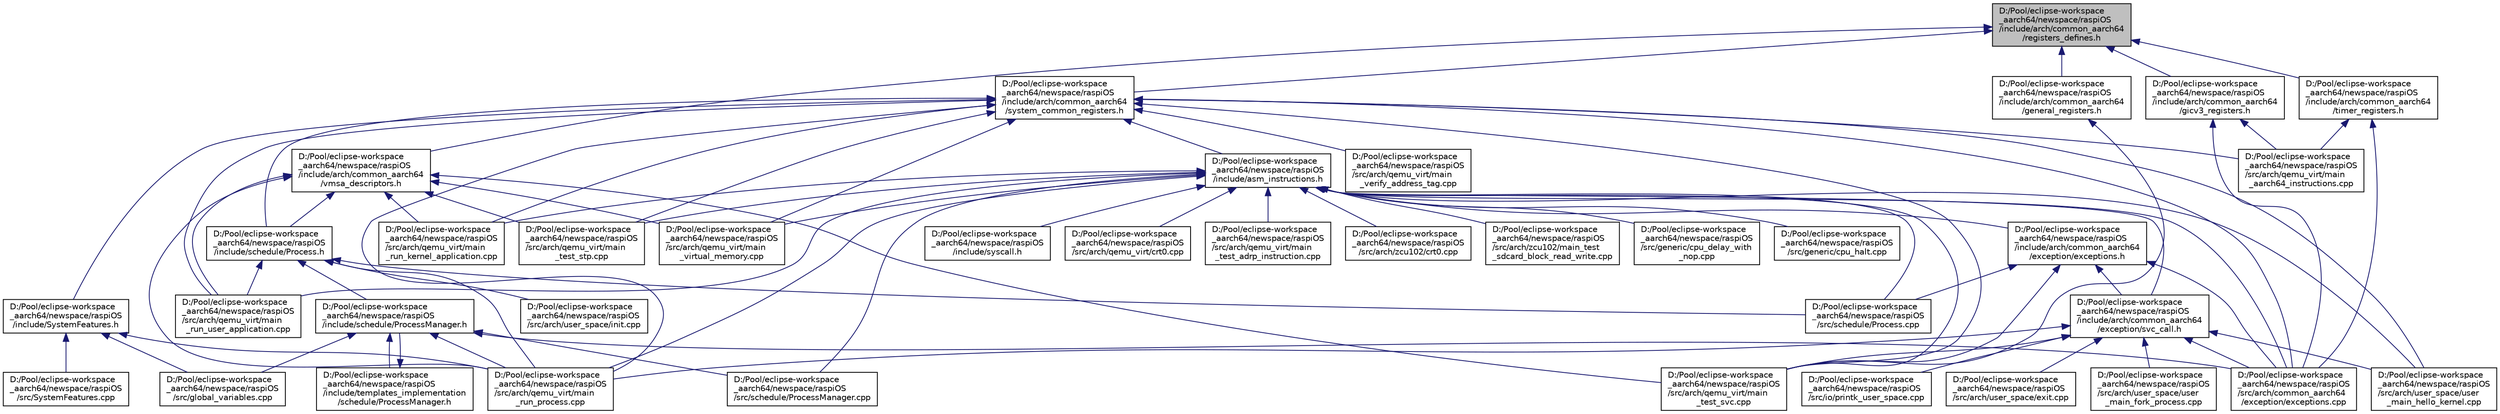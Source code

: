 digraph "D:/Pool/eclipse-workspace_aarch64/newspace/raspiOS/include/arch/common_aarch64/registers_defines.h"
{
  edge [fontname="Helvetica",fontsize="10",labelfontname="Helvetica",labelfontsize="10"];
  node [fontname="Helvetica",fontsize="10",shape=record];
  Node151 [label="D:/Pool/eclipse-workspace\l_aarch64/newspace/raspiOS\l/include/arch/common_aarch64\l/registers_defines.h",height=0.2,width=0.4,color="black", fillcolor="grey75", style="filled", fontcolor="black"];
  Node151 -> Node152 [dir="back",color="midnightblue",fontsize="10",style="solid",fontname="Helvetica"];
  Node152 [label="D:/Pool/eclipse-workspace\l_aarch64/newspace/raspiOS\l/include/arch/common_aarch64\l/system_common_registers.h",height=0.2,width=0.4,color="black", fillcolor="white", style="filled",URL="$d4/d1f/system__common__registers_8h.html"];
  Node152 -> Node153 [dir="back",color="midnightblue",fontsize="10",style="solid",fontname="Helvetica"];
  Node153 [label="D:/Pool/eclipse-workspace\l_aarch64/newspace/raspiOS\l/include/asm_instructions.h",height=0.2,width=0.4,color="black", fillcolor="white", style="filled",URL="$d8/d2f/asm__instructions_8h.html"];
  Node153 -> Node154 [dir="back",color="midnightblue",fontsize="10",style="solid",fontname="Helvetica"];
  Node154 [label="D:/Pool/eclipse-workspace\l_aarch64/newspace/raspiOS\l/include/arch/common_aarch64\l/exception/exceptions.h",height=0.2,width=0.4,color="black", fillcolor="white", style="filled",URL="$d4/d03/exceptions_8h.html"];
  Node154 -> Node155 [dir="back",color="midnightblue",fontsize="10",style="solid",fontname="Helvetica"];
  Node155 [label="D:/Pool/eclipse-workspace\l_aarch64/newspace/raspiOS\l/include/arch/common_aarch64\l/exception/svc_call.h",height=0.2,width=0.4,color="black", fillcolor="white", style="filled",URL="$dc/d45/svc__call_8h.html"];
  Node155 -> Node156 [dir="back",color="midnightblue",fontsize="10",style="solid",fontname="Helvetica"];
  Node156 [label="D:/Pool/eclipse-workspace\l_aarch64/newspace/raspiOS\l/src/arch/common_aarch64\l/exception/exceptions.cpp",height=0.2,width=0.4,color="black", fillcolor="white", style="filled",URL="$dd/d12/exceptions_8cpp.html"];
  Node155 -> Node157 [dir="back",color="midnightblue",fontsize="10",style="solid",fontname="Helvetica"];
  Node157 [label="D:/Pool/eclipse-workspace\l_aarch64/newspace/raspiOS\l/src/arch/qemu_virt/main\l_run_process.cpp",height=0.2,width=0.4,color="black", fillcolor="white", style="filled",URL="$d9/d35/main__run__process_8cpp.html"];
  Node155 -> Node158 [dir="back",color="midnightblue",fontsize="10",style="solid",fontname="Helvetica"];
  Node158 [label="D:/Pool/eclipse-workspace\l_aarch64/newspace/raspiOS\l/src/arch/qemu_virt/main\l_test_svc.cpp",height=0.2,width=0.4,color="black", fillcolor="white", style="filled",URL="$da/d8e/main__test__svc_8cpp.html"];
  Node155 -> Node159 [dir="back",color="midnightblue",fontsize="10",style="solid",fontname="Helvetica"];
  Node159 [label="D:/Pool/eclipse-workspace\l_aarch64/newspace/raspiOS\l/src/arch/user_space/exit.cpp",height=0.2,width=0.4,color="black", fillcolor="white", style="filled",URL="$d8/d96/exit_8cpp.html"];
  Node155 -> Node160 [dir="back",color="midnightblue",fontsize="10",style="solid",fontname="Helvetica"];
  Node160 [label="D:/Pool/eclipse-workspace\l_aarch64/newspace/raspiOS\l/src/arch/user_space/user\l_main_fork_process.cpp",height=0.2,width=0.4,color="black", fillcolor="white", style="filled",URL="$d0/ddd/user__main__fork__process_8cpp.html"];
  Node155 -> Node161 [dir="back",color="midnightblue",fontsize="10",style="solid",fontname="Helvetica"];
  Node161 [label="D:/Pool/eclipse-workspace\l_aarch64/newspace/raspiOS\l/src/arch/user_space/user\l_main_hello_kernel.cpp",height=0.2,width=0.4,color="black", fillcolor="white", style="filled",URL="$db/db2/user__main__hello__kernel_8cpp.html"];
  Node155 -> Node162 [dir="back",color="midnightblue",fontsize="10",style="solid",fontname="Helvetica"];
  Node162 [label="D:/Pool/eclipse-workspace\l_aarch64/newspace/raspiOS\l/src/io/printk_user_space.cpp",height=0.2,width=0.4,color="black", fillcolor="white", style="filled",URL="$d3/df4/printk__user__space_8cpp.html"];
  Node154 -> Node156 [dir="back",color="midnightblue",fontsize="10",style="solid",fontname="Helvetica"];
  Node154 -> Node158 [dir="back",color="midnightblue",fontsize="10",style="solid",fontname="Helvetica"];
  Node154 -> Node163 [dir="back",color="midnightblue",fontsize="10",style="solid",fontname="Helvetica"];
  Node163 [label="D:/Pool/eclipse-workspace\l_aarch64/newspace/raspiOS\l/src/schedule/Process.cpp",height=0.2,width=0.4,color="black", fillcolor="white", style="filled",URL="$dd/d2b/_process_8cpp.html"];
  Node153 -> Node155 [dir="back",color="midnightblue",fontsize="10",style="solid",fontname="Helvetica"];
  Node153 -> Node164 [dir="back",color="midnightblue",fontsize="10",style="solid",fontname="Helvetica"];
  Node164 [label="D:/Pool/eclipse-workspace\l_aarch64/newspace/raspiOS\l/include/syscall.h",height=0.2,width=0.4,color="black", fillcolor="white", style="filled",URL="$de/ddf/syscall_8h.html"];
  Node153 -> Node156 [dir="back",color="midnightblue",fontsize="10",style="solid",fontname="Helvetica"];
  Node153 -> Node165 [dir="back",color="midnightblue",fontsize="10",style="solid",fontname="Helvetica"];
  Node165 [label="D:/Pool/eclipse-workspace\l_aarch64/newspace/raspiOS\l/src/arch/qemu_virt/crt0.cpp",height=0.2,width=0.4,color="black", fillcolor="white", style="filled",URL="$d9/dfe/qemu__virt_2crt0_8cpp.html"];
  Node153 -> Node166 [dir="back",color="midnightblue",fontsize="10",style="solid",fontname="Helvetica"];
  Node166 [label="D:/Pool/eclipse-workspace\l_aarch64/newspace/raspiOS\l/src/arch/qemu_virt/main\l_run_kernel_application.cpp",height=0.2,width=0.4,color="black", fillcolor="white", style="filled",URL="$d6/d3e/main__run__kernel__application_8cpp.html"];
  Node153 -> Node157 [dir="back",color="midnightblue",fontsize="10",style="solid",fontname="Helvetica"];
  Node153 -> Node167 [dir="back",color="midnightblue",fontsize="10",style="solid",fontname="Helvetica"];
  Node167 [label="D:/Pool/eclipse-workspace\l_aarch64/newspace/raspiOS\l/src/arch/qemu_virt/main\l_run_user_application.cpp",height=0.2,width=0.4,color="black", fillcolor="white", style="filled",URL="$d3/d50/main__run__user__application_8cpp.html"];
  Node153 -> Node168 [dir="back",color="midnightblue",fontsize="10",style="solid",fontname="Helvetica"];
  Node168 [label="D:/Pool/eclipse-workspace\l_aarch64/newspace/raspiOS\l/src/arch/qemu_virt/main\l_test_adrp_instruction.cpp",height=0.2,width=0.4,color="black", fillcolor="white", style="filled",URL="$d8/d64/main__test__adrp__instruction_8cpp.html"];
  Node153 -> Node169 [dir="back",color="midnightblue",fontsize="10",style="solid",fontname="Helvetica"];
  Node169 [label="D:/Pool/eclipse-workspace\l_aarch64/newspace/raspiOS\l/src/arch/qemu_virt/main\l_test_stp.cpp",height=0.2,width=0.4,color="black", fillcolor="white", style="filled",URL="$d9/dca/main__test__stp_8cpp.html"];
  Node153 -> Node158 [dir="back",color="midnightblue",fontsize="10",style="solid",fontname="Helvetica"];
  Node153 -> Node170 [dir="back",color="midnightblue",fontsize="10",style="solid",fontname="Helvetica"];
  Node170 [label="D:/Pool/eclipse-workspace\l_aarch64/newspace/raspiOS\l/src/arch/qemu_virt/main\l_virtual_memory.cpp",height=0.2,width=0.4,color="black", fillcolor="white", style="filled",URL="$d5/d69/main__virtual__memory_8cpp.html"];
  Node153 -> Node161 [dir="back",color="midnightblue",fontsize="10",style="solid",fontname="Helvetica"];
  Node153 -> Node171 [dir="back",color="midnightblue",fontsize="10",style="solid",fontname="Helvetica"];
  Node171 [label="D:/Pool/eclipse-workspace\l_aarch64/newspace/raspiOS\l/src/arch/zcu102/crt0.cpp",height=0.2,width=0.4,color="black", fillcolor="white", style="filled",URL="$d4/d12/zcu102_2crt0_8cpp.html"];
  Node153 -> Node172 [dir="back",color="midnightblue",fontsize="10",style="solid",fontname="Helvetica"];
  Node172 [label="D:/Pool/eclipse-workspace\l_aarch64/newspace/raspiOS\l/src/arch/zcu102/main_test\l_sdcard_block_read_write.cpp",height=0.2,width=0.4,color="black", fillcolor="white", style="filled",URL="$db/d43/main__test__sdcard__block__read__write_8cpp.html"];
  Node153 -> Node173 [dir="back",color="midnightblue",fontsize="10",style="solid",fontname="Helvetica"];
  Node173 [label="D:/Pool/eclipse-workspace\l_aarch64/newspace/raspiOS\l/src/generic/cpu_delay_with\l_nop.cpp",height=0.2,width=0.4,color="black", fillcolor="white", style="filled",URL="$d4/d7b/cpu__delay__with__nop_8cpp.html"];
  Node153 -> Node174 [dir="back",color="midnightblue",fontsize="10",style="solid",fontname="Helvetica"];
  Node174 [label="D:/Pool/eclipse-workspace\l_aarch64/newspace/raspiOS\l/src/generic/cpu_halt.cpp",height=0.2,width=0.4,color="black", fillcolor="white", style="filled",URL="$d4/d02/cpu__halt_8cpp.html"];
  Node153 -> Node163 [dir="back",color="midnightblue",fontsize="10",style="solid",fontname="Helvetica"];
  Node153 -> Node175 [dir="back",color="midnightblue",fontsize="10",style="solid",fontname="Helvetica"];
  Node175 [label="D:/Pool/eclipse-workspace\l_aarch64/newspace/raspiOS\l/src/schedule/ProcessManager.cpp",height=0.2,width=0.4,color="black", fillcolor="white", style="filled",URL="$d8/d3c/_process_manager_8cpp.html"];
  Node152 -> Node176 [dir="back",color="midnightblue",fontsize="10",style="solid",fontname="Helvetica"];
  Node176 [label="D:/Pool/eclipse-workspace\l_aarch64/newspace/raspiOS\l/include/schedule/Process.h",height=0.2,width=0.4,color="black", fillcolor="white", style="filled",URL="$dd/d77/_process_8h.html"];
  Node176 -> Node177 [dir="back",color="midnightblue",fontsize="10",style="solid",fontname="Helvetica"];
  Node177 [label="D:/Pool/eclipse-workspace\l_aarch64/newspace/raspiOS\l/include/schedule/ProcessManager.h",height=0.2,width=0.4,color="black", fillcolor="white", style="filled",URL="$dc/dd6/schedule_2_process_manager_8h.html"];
  Node177 -> Node178 [dir="back",color="midnightblue",fontsize="10",style="solid",fontname="Helvetica"];
  Node178 [label="D:/Pool/eclipse-workspace\l_aarch64/newspace/raspiOS\l/include/templates_implementation\l/schedule/ProcessManager.h",height=0.2,width=0.4,color="black", fillcolor="white", style="filled",URL="$d7/dff/templates__implementation_2schedule_2_process_manager_8h.html"];
  Node178 -> Node177 [dir="back",color="midnightblue",fontsize="10",style="solid",fontname="Helvetica"];
  Node177 -> Node156 [dir="back",color="midnightblue",fontsize="10",style="solid",fontname="Helvetica"];
  Node177 -> Node157 [dir="back",color="midnightblue",fontsize="10",style="solid",fontname="Helvetica"];
  Node177 -> Node179 [dir="back",color="midnightblue",fontsize="10",style="solid",fontname="Helvetica"];
  Node179 [label="D:/Pool/eclipse-workspace\l_aarch64/newspace/raspiOS\l/src/global_variables.cpp",height=0.2,width=0.4,color="black", fillcolor="white", style="filled",URL="$d9/d90/global__variables_8cpp.html"];
  Node177 -> Node175 [dir="back",color="midnightblue",fontsize="10",style="solid",fontname="Helvetica"];
  Node176 -> Node157 [dir="back",color="midnightblue",fontsize="10",style="solid",fontname="Helvetica"];
  Node176 -> Node167 [dir="back",color="midnightblue",fontsize="10",style="solid",fontname="Helvetica"];
  Node176 -> Node180 [dir="back",color="midnightblue",fontsize="10",style="solid",fontname="Helvetica"];
  Node180 [label="D:/Pool/eclipse-workspace\l_aarch64/newspace/raspiOS\l/src/arch/user_space/init.cpp",height=0.2,width=0.4,color="black", fillcolor="white", style="filled",URL="$d0/dc9/init_8cpp.html"];
  Node176 -> Node163 [dir="back",color="midnightblue",fontsize="10",style="solid",fontname="Helvetica"];
  Node152 -> Node181 [dir="back",color="midnightblue",fontsize="10",style="solid",fontname="Helvetica"];
  Node181 [label="D:/Pool/eclipse-workspace\l_aarch64/newspace/raspiOS\l/include/SystemFeatures.h",height=0.2,width=0.4,color="black", fillcolor="white", style="filled",URL="$dc/d74/_system_features_8h.html"];
  Node181 -> Node157 [dir="back",color="midnightblue",fontsize="10",style="solid",fontname="Helvetica"];
  Node181 -> Node179 [dir="back",color="midnightblue",fontsize="10",style="solid",fontname="Helvetica"];
  Node181 -> Node182 [dir="back",color="midnightblue",fontsize="10",style="solid",fontname="Helvetica"];
  Node182 [label="D:/Pool/eclipse-workspace\l_aarch64/newspace/raspiOS\l/src/SystemFeatures.cpp",height=0.2,width=0.4,color="black", fillcolor="white", style="filled",URL="$d5/d8d/_system_features_8cpp.html"];
  Node152 -> Node156 [dir="back",color="midnightblue",fontsize="10",style="solid",fontname="Helvetica"];
  Node152 -> Node183 [dir="back",color="midnightblue",fontsize="10",style="solid",fontname="Helvetica"];
  Node183 [label="D:/Pool/eclipse-workspace\l_aarch64/newspace/raspiOS\l/src/arch/qemu_virt/main\l_aarch64_instructions.cpp",height=0.2,width=0.4,color="black", fillcolor="white", style="filled",URL="$d3/d1d/main__aarch64__instructions_8cpp.html"];
  Node152 -> Node166 [dir="back",color="midnightblue",fontsize="10",style="solid",fontname="Helvetica"];
  Node152 -> Node157 [dir="back",color="midnightblue",fontsize="10",style="solid",fontname="Helvetica"];
  Node152 -> Node167 [dir="back",color="midnightblue",fontsize="10",style="solid",fontname="Helvetica"];
  Node152 -> Node169 [dir="back",color="midnightblue",fontsize="10",style="solid",fontname="Helvetica"];
  Node152 -> Node158 [dir="back",color="midnightblue",fontsize="10",style="solid",fontname="Helvetica"];
  Node152 -> Node184 [dir="back",color="midnightblue",fontsize="10",style="solid",fontname="Helvetica"];
  Node184 [label="D:/Pool/eclipse-workspace\l_aarch64/newspace/raspiOS\l/src/arch/qemu_virt/main\l_verify_address_tag.cpp",height=0.2,width=0.4,color="black", fillcolor="white", style="filled",URL="$d8/d26/main__verify__address__tag_8cpp.html"];
  Node152 -> Node170 [dir="back",color="midnightblue",fontsize="10",style="solid",fontname="Helvetica"];
  Node152 -> Node161 [dir="back",color="midnightblue",fontsize="10",style="solid",fontname="Helvetica"];
  Node151 -> Node185 [dir="back",color="midnightblue",fontsize="10",style="solid",fontname="Helvetica"];
  Node185 [label="D:/Pool/eclipse-workspace\l_aarch64/newspace/raspiOS\l/include/arch/common_aarch64\l/general_registers.h",height=0.2,width=0.4,color="black", fillcolor="white", style="filled",URL="$d1/de4/general__registers_8h.html"];
  Node185 -> Node158 [dir="back",color="midnightblue",fontsize="10",style="solid",fontname="Helvetica"];
  Node151 -> Node186 [dir="back",color="midnightblue",fontsize="10",style="solid",fontname="Helvetica"];
  Node186 [label="D:/Pool/eclipse-workspace\l_aarch64/newspace/raspiOS\l/include/arch/common_aarch64\l/gicv3_registers.h",height=0.2,width=0.4,color="black", fillcolor="white", style="filled",URL="$d7/dc3/gicv3__registers_8h.html"];
  Node186 -> Node156 [dir="back",color="midnightblue",fontsize="10",style="solid",fontname="Helvetica"];
  Node186 -> Node183 [dir="back",color="midnightblue",fontsize="10",style="solid",fontname="Helvetica"];
  Node151 -> Node187 [dir="back",color="midnightblue",fontsize="10",style="solid",fontname="Helvetica"];
  Node187 [label="D:/Pool/eclipse-workspace\l_aarch64/newspace/raspiOS\l/include/arch/common_aarch64\l/timer_registers.h",height=0.2,width=0.4,color="black", fillcolor="white", style="filled",URL="$d4/deb/timer__registers_8h.html"];
  Node187 -> Node156 [dir="back",color="midnightblue",fontsize="10",style="solid",fontname="Helvetica"];
  Node187 -> Node183 [dir="back",color="midnightblue",fontsize="10",style="solid",fontname="Helvetica"];
  Node151 -> Node188 [dir="back",color="midnightblue",fontsize="10",style="solid",fontname="Helvetica"];
  Node188 [label="D:/Pool/eclipse-workspace\l_aarch64/newspace/raspiOS\l/include/arch/common_aarch64\l/vmsa_descriptors.h",height=0.2,width=0.4,color="black", fillcolor="white", style="filled",URL="$d5/d72/vmsa__descriptors_8h.html"];
  Node188 -> Node176 [dir="back",color="midnightblue",fontsize="10",style="solid",fontname="Helvetica"];
  Node188 -> Node166 [dir="back",color="midnightblue",fontsize="10",style="solid",fontname="Helvetica"];
  Node188 -> Node157 [dir="back",color="midnightblue",fontsize="10",style="solid",fontname="Helvetica"];
  Node188 -> Node167 [dir="back",color="midnightblue",fontsize="10",style="solid",fontname="Helvetica"];
  Node188 -> Node169 [dir="back",color="midnightblue",fontsize="10",style="solid",fontname="Helvetica"];
  Node188 -> Node158 [dir="back",color="midnightblue",fontsize="10",style="solid",fontname="Helvetica"];
  Node188 -> Node170 [dir="back",color="midnightblue",fontsize="10",style="solid",fontname="Helvetica"];
}

